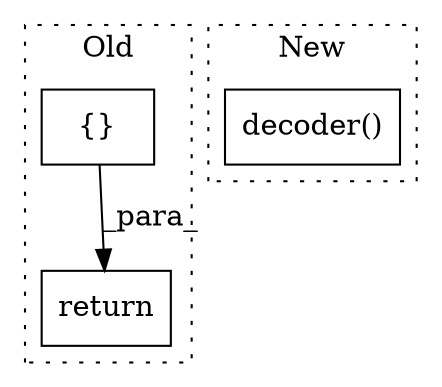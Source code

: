 digraph G {
subgraph cluster0 {
1 [label="{}" a="95" s="2975,3063" l="5,4" shape="box"];
3 [label="return" a="93" s="2968" l="7" shape="box"];
label = "Old";
style="dotted";
}
subgraph cluster1 {
2 [label="decoder()" a="75" s="1953,2004" l="13,1" shape="box"];
label = "New";
style="dotted";
}
1 -> 3 [label="_para_"];
}